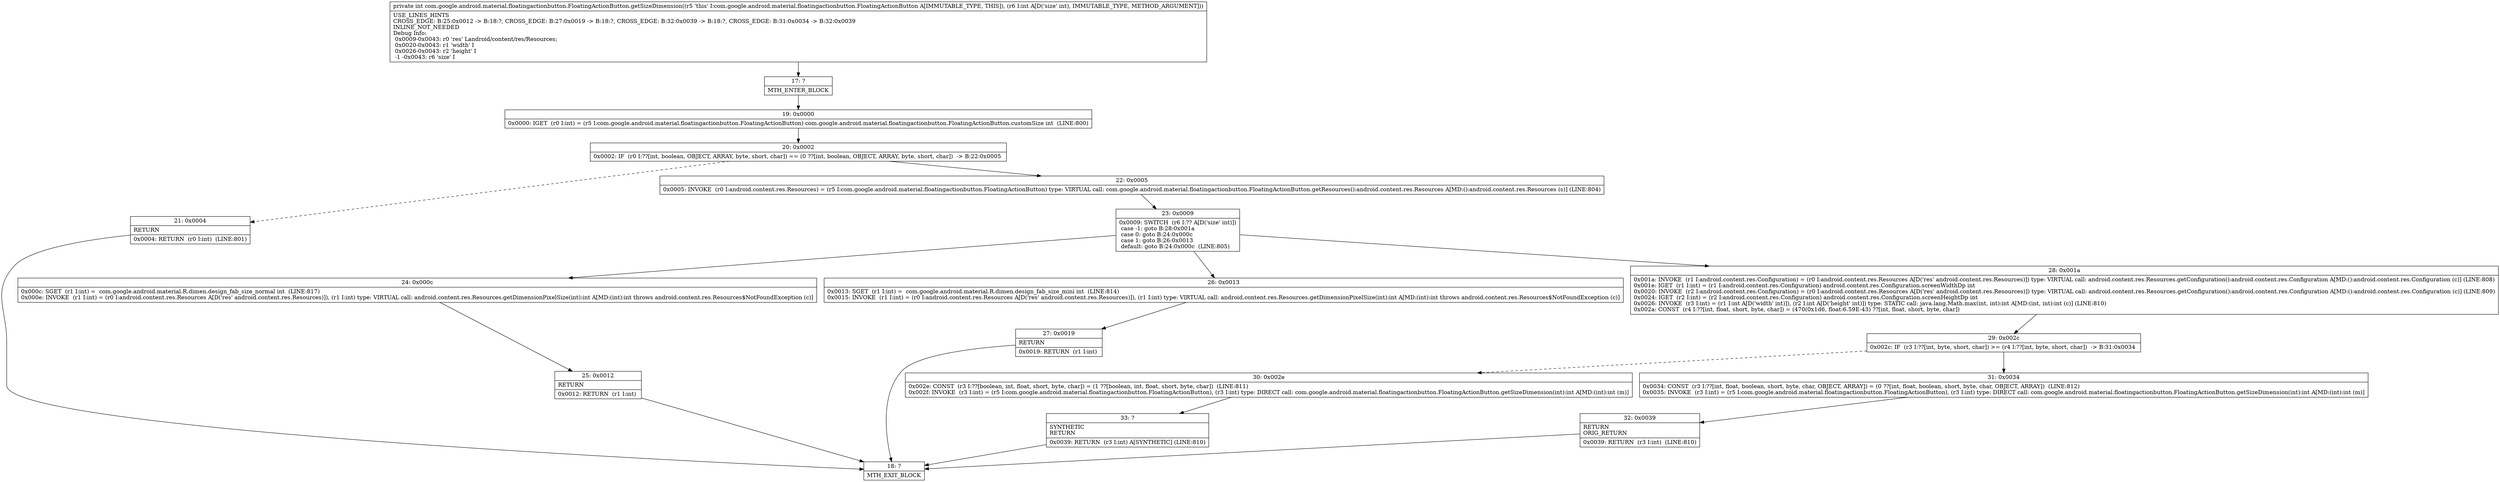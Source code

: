 digraph "CFG forcom.google.android.material.floatingactionbutton.FloatingActionButton.getSizeDimension(I)I" {
Node_17 [shape=record,label="{17\:\ ?|MTH_ENTER_BLOCK\l}"];
Node_19 [shape=record,label="{19\:\ 0x0000|0x0000: IGET  (r0 I:int) = (r5 I:com.google.android.material.floatingactionbutton.FloatingActionButton) com.google.android.material.floatingactionbutton.FloatingActionButton.customSize int  (LINE:800)\l}"];
Node_20 [shape=record,label="{20\:\ 0x0002|0x0002: IF  (r0 I:??[int, boolean, OBJECT, ARRAY, byte, short, char]) == (0 ??[int, boolean, OBJECT, ARRAY, byte, short, char])  \-\> B:22:0x0005 \l}"];
Node_21 [shape=record,label="{21\:\ 0x0004|RETURN\l|0x0004: RETURN  (r0 I:int)  (LINE:801)\l}"];
Node_18 [shape=record,label="{18\:\ ?|MTH_EXIT_BLOCK\l}"];
Node_22 [shape=record,label="{22\:\ 0x0005|0x0005: INVOKE  (r0 I:android.content.res.Resources) = (r5 I:com.google.android.material.floatingactionbutton.FloatingActionButton) type: VIRTUAL call: com.google.android.material.floatingactionbutton.FloatingActionButton.getResources():android.content.res.Resources A[MD:():android.content.res.Resources (s)] (LINE:804)\l}"];
Node_23 [shape=record,label="{23\:\ 0x0009|0x0009: SWITCH  (r6 I:?? A[D('size' int)])\l case \-1: goto B:28:0x001a\l case 0: goto B:24:0x000c\l case 1: goto B:26:0x0013\l default: goto B:24:0x000c  (LINE:805)\l}"];
Node_24 [shape=record,label="{24\:\ 0x000c|0x000c: SGET  (r1 I:int) =  com.google.android.material.R.dimen.design_fab_size_normal int  (LINE:817)\l0x000e: INVOKE  (r1 I:int) = (r0 I:android.content.res.Resources A[D('res' android.content.res.Resources)]), (r1 I:int) type: VIRTUAL call: android.content.res.Resources.getDimensionPixelSize(int):int A[MD:(int):int throws android.content.res.Resources$NotFoundException (c)]\l}"];
Node_25 [shape=record,label="{25\:\ 0x0012|RETURN\l|0x0012: RETURN  (r1 I:int) \l}"];
Node_26 [shape=record,label="{26\:\ 0x0013|0x0013: SGET  (r1 I:int) =  com.google.android.material.R.dimen.design_fab_size_mini int  (LINE:814)\l0x0015: INVOKE  (r1 I:int) = (r0 I:android.content.res.Resources A[D('res' android.content.res.Resources)]), (r1 I:int) type: VIRTUAL call: android.content.res.Resources.getDimensionPixelSize(int):int A[MD:(int):int throws android.content.res.Resources$NotFoundException (c)]\l}"];
Node_27 [shape=record,label="{27\:\ 0x0019|RETURN\l|0x0019: RETURN  (r1 I:int) \l}"];
Node_28 [shape=record,label="{28\:\ 0x001a|0x001a: INVOKE  (r1 I:android.content.res.Configuration) = (r0 I:android.content.res.Resources A[D('res' android.content.res.Resources)]) type: VIRTUAL call: android.content.res.Resources.getConfiguration():android.content.res.Configuration A[MD:():android.content.res.Configuration (c)] (LINE:808)\l0x001e: IGET  (r1 I:int) = (r1 I:android.content.res.Configuration) android.content.res.Configuration.screenWidthDp int \l0x0020: INVOKE  (r2 I:android.content.res.Configuration) = (r0 I:android.content.res.Resources A[D('res' android.content.res.Resources)]) type: VIRTUAL call: android.content.res.Resources.getConfiguration():android.content.res.Configuration A[MD:():android.content.res.Configuration (c)] (LINE:809)\l0x0024: IGET  (r2 I:int) = (r2 I:android.content.res.Configuration) android.content.res.Configuration.screenHeightDp int \l0x0026: INVOKE  (r3 I:int) = (r1 I:int A[D('width' int)]), (r2 I:int A[D('height' int)]) type: STATIC call: java.lang.Math.max(int, int):int A[MD:(int, int):int (c)] (LINE:810)\l0x002a: CONST  (r4 I:??[int, float, short, byte, char]) = (470(0x1d6, float:6.59E\-43) ??[int, float, short, byte, char]) \l}"];
Node_29 [shape=record,label="{29\:\ 0x002c|0x002c: IF  (r3 I:??[int, byte, short, char]) \>= (r4 I:??[int, byte, short, char])  \-\> B:31:0x0034 \l}"];
Node_30 [shape=record,label="{30\:\ 0x002e|0x002e: CONST  (r3 I:??[boolean, int, float, short, byte, char]) = (1 ??[boolean, int, float, short, byte, char])  (LINE:811)\l0x002f: INVOKE  (r3 I:int) = (r5 I:com.google.android.material.floatingactionbutton.FloatingActionButton), (r3 I:int) type: DIRECT call: com.google.android.material.floatingactionbutton.FloatingActionButton.getSizeDimension(int):int A[MD:(int):int (m)]\l}"];
Node_33 [shape=record,label="{33\:\ ?|SYNTHETIC\lRETURN\l|0x0039: RETURN  (r3 I:int) A[SYNTHETIC] (LINE:810)\l}"];
Node_31 [shape=record,label="{31\:\ 0x0034|0x0034: CONST  (r3 I:??[int, float, boolean, short, byte, char, OBJECT, ARRAY]) = (0 ??[int, float, boolean, short, byte, char, OBJECT, ARRAY])  (LINE:812)\l0x0035: INVOKE  (r3 I:int) = (r5 I:com.google.android.material.floatingactionbutton.FloatingActionButton), (r3 I:int) type: DIRECT call: com.google.android.material.floatingactionbutton.FloatingActionButton.getSizeDimension(int):int A[MD:(int):int (m)]\l}"];
Node_32 [shape=record,label="{32\:\ 0x0039|RETURN\lORIG_RETURN\l|0x0039: RETURN  (r3 I:int)  (LINE:810)\l}"];
MethodNode[shape=record,label="{private int com.google.android.material.floatingactionbutton.FloatingActionButton.getSizeDimension((r5 'this' I:com.google.android.material.floatingactionbutton.FloatingActionButton A[IMMUTABLE_TYPE, THIS]), (r6 I:int A[D('size' int), IMMUTABLE_TYPE, METHOD_ARGUMENT]))  | USE_LINES_HINTS\lCROSS_EDGE: B:25:0x0012 \-\> B:18:?, CROSS_EDGE: B:27:0x0019 \-\> B:18:?, CROSS_EDGE: B:32:0x0039 \-\> B:18:?, CROSS_EDGE: B:31:0x0034 \-\> B:32:0x0039\lINLINE_NOT_NEEDED\lDebug Info:\l  0x0009\-0x0043: r0 'res' Landroid\/content\/res\/Resources;\l  0x0020\-0x0043: r1 'width' I\l  0x0026\-0x0043: r2 'height' I\l  \-1 \-0x0043: r6 'size' I\l}"];
MethodNode -> Node_17;Node_17 -> Node_19;
Node_19 -> Node_20;
Node_20 -> Node_21[style=dashed];
Node_20 -> Node_22;
Node_21 -> Node_18;
Node_22 -> Node_23;
Node_23 -> Node_24;
Node_23 -> Node_26;
Node_23 -> Node_28;
Node_24 -> Node_25;
Node_25 -> Node_18;
Node_26 -> Node_27;
Node_27 -> Node_18;
Node_28 -> Node_29;
Node_29 -> Node_30[style=dashed];
Node_29 -> Node_31;
Node_30 -> Node_33;
Node_33 -> Node_18;
Node_31 -> Node_32;
Node_32 -> Node_18;
}

